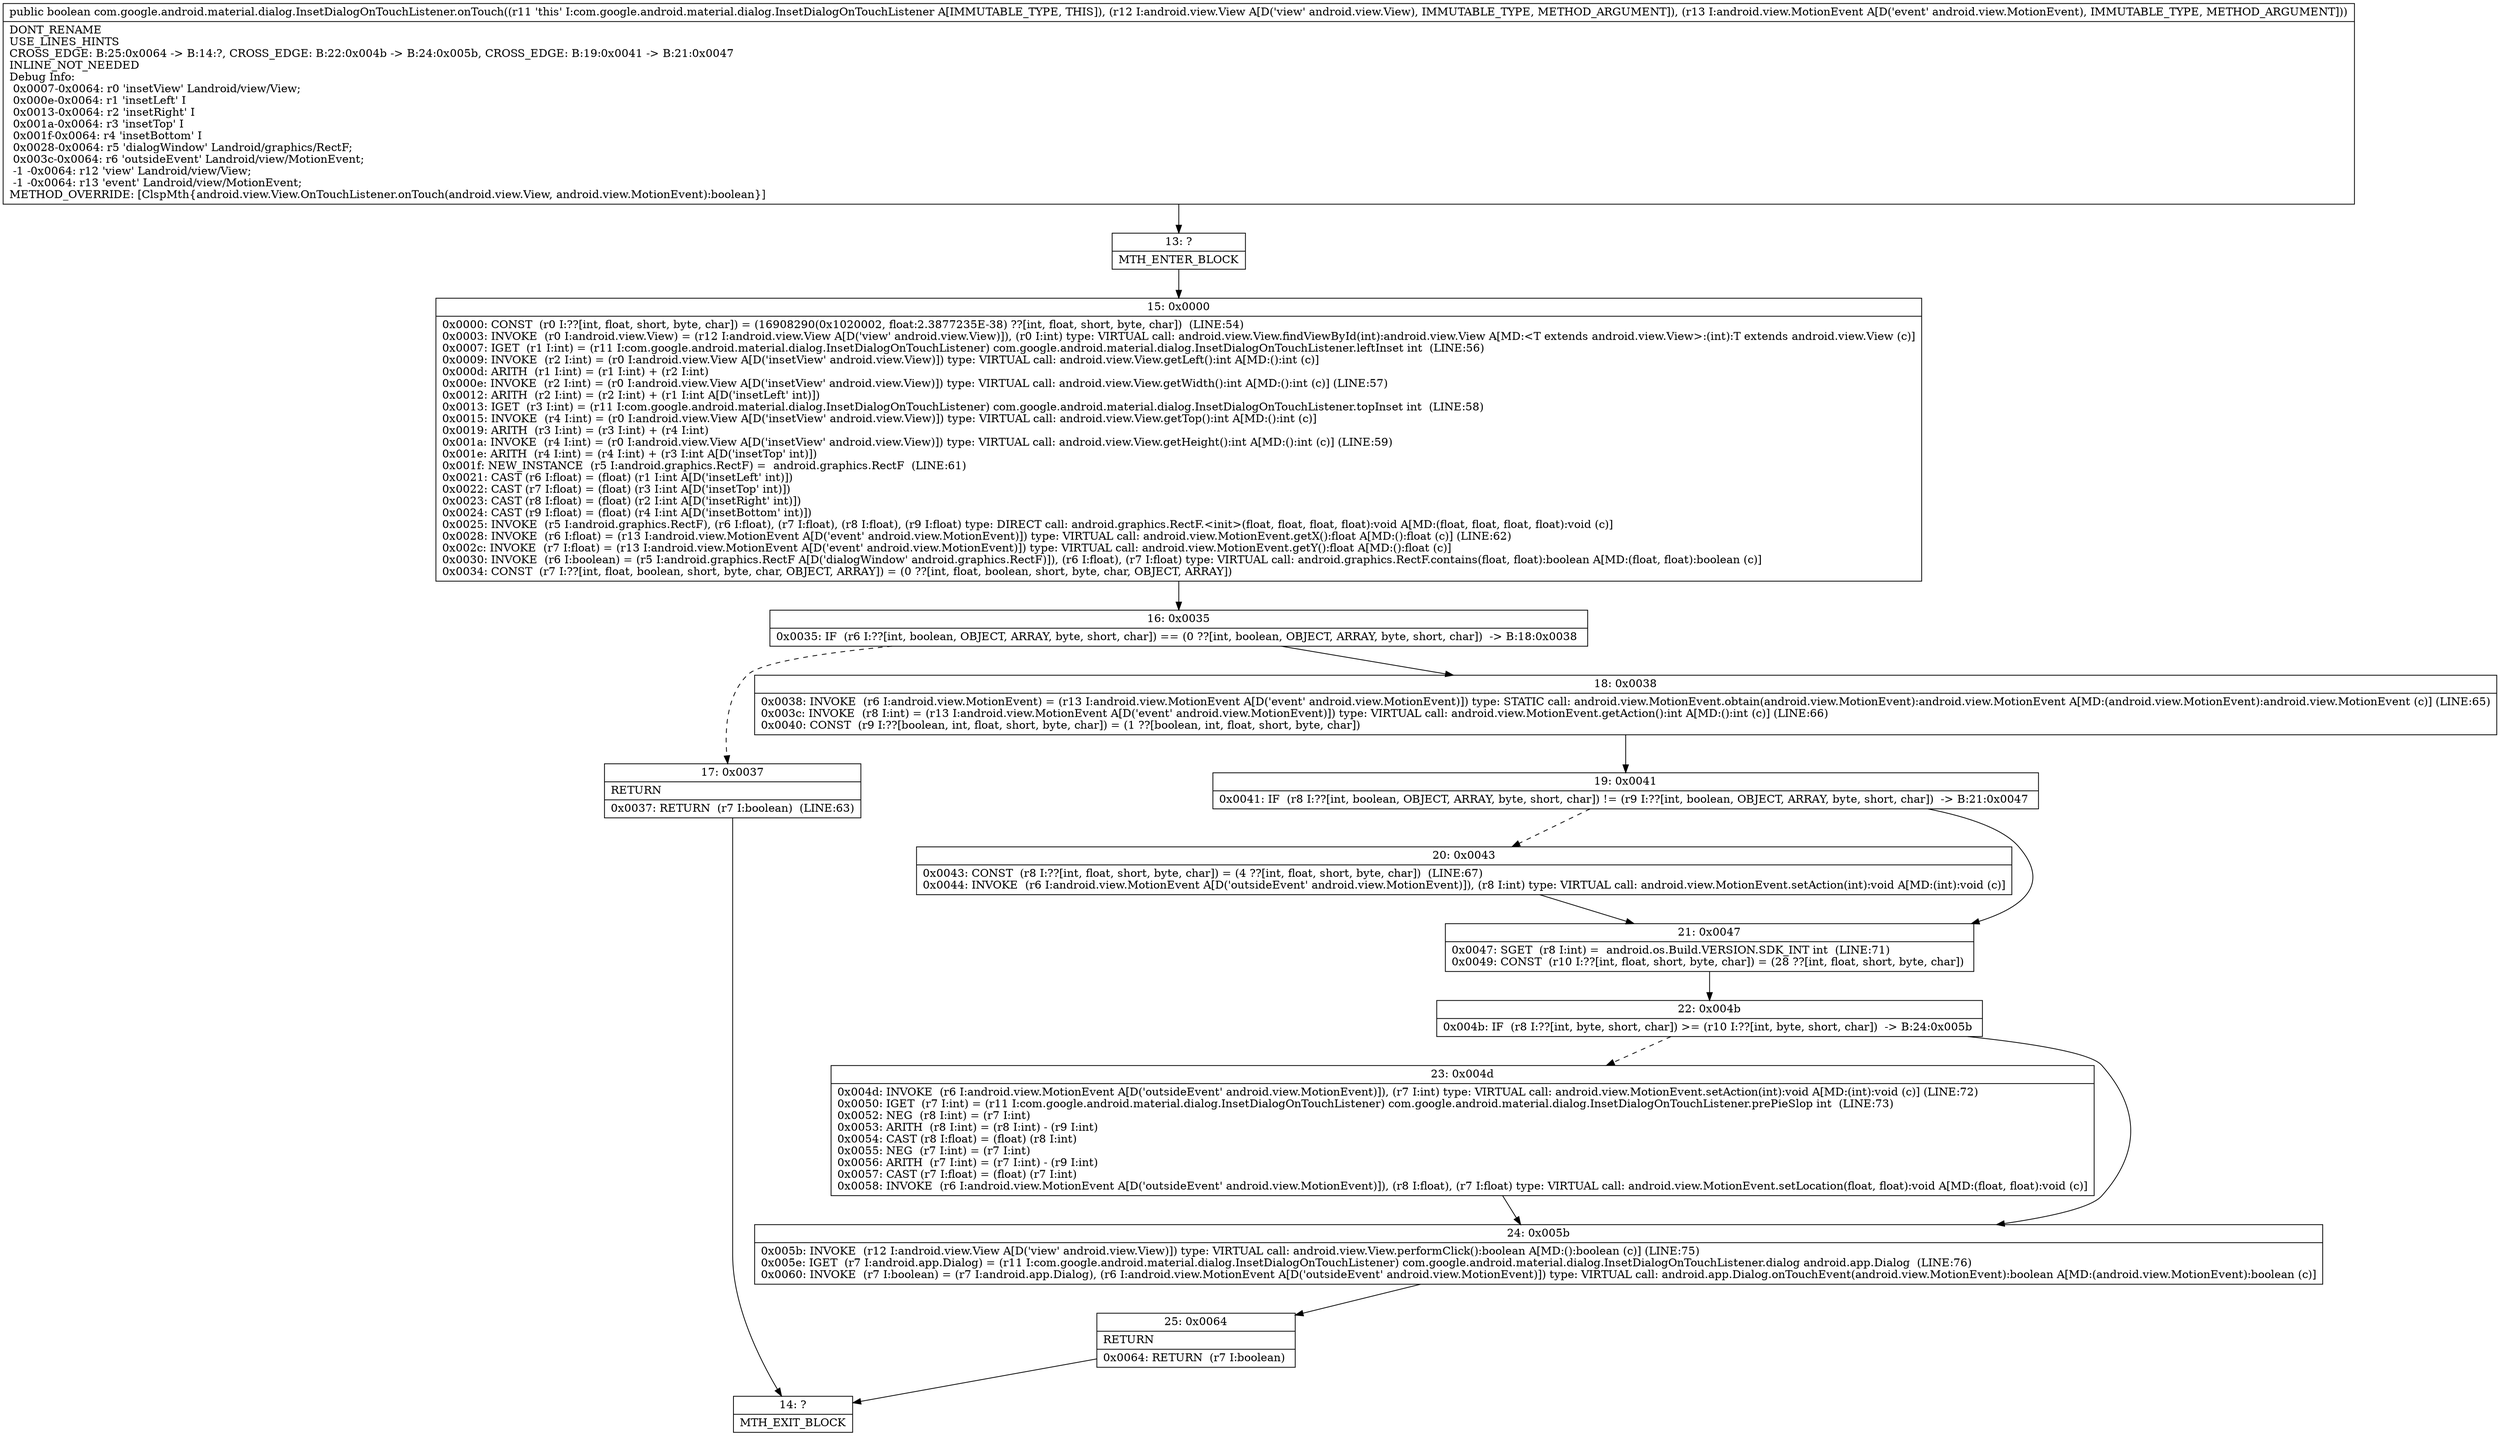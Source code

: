 digraph "CFG forcom.google.android.material.dialog.InsetDialogOnTouchListener.onTouch(Landroid\/view\/View;Landroid\/view\/MotionEvent;)Z" {
Node_13 [shape=record,label="{13\:\ ?|MTH_ENTER_BLOCK\l}"];
Node_15 [shape=record,label="{15\:\ 0x0000|0x0000: CONST  (r0 I:??[int, float, short, byte, char]) = (16908290(0x1020002, float:2.3877235E\-38) ??[int, float, short, byte, char])  (LINE:54)\l0x0003: INVOKE  (r0 I:android.view.View) = (r12 I:android.view.View A[D('view' android.view.View)]), (r0 I:int) type: VIRTUAL call: android.view.View.findViewById(int):android.view.View A[MD:\<T extends android.view.View\>:(int):T extends android.view.View (c)]\l0x0007: IGET  (r1 I:int) = (r11 I:com.google.android.material.dialog.InsetDialogOnTouchListener) com.google.android.material.dialog.InsetDialogOnTouchListener.leftInset int  (LINE:56)\l0x0009: INVOKE  (r2 I:int) = (r0 I:android.view.View A[D('insetView' android.view.View)]) type: VIRTUAL call: android.view.View.getLeft():int A[MD:():int (c)]\l0x000d: ARITH  (r1 I:int) = (r1 I:int) + (r2 I:int) \l0x000e: INVOKE  (r2 I:int) = (r0 I:android.view.View A[D('insetView' android.view.View)]) type: VIRTUAL call: android.view.View.getWidth():int A[MD:():int (c)] (LINE:57)\l0x0012: ARITH  (r2 I:int) = (r2 I:int) + (r1 I:int A[D('insetLeft' int)]) \l0x0013: IGET  (r3 I:int) = (r11 I:com.google.android.material.dialog.InsetDialogOnTouchListener) com.google.android.material.dialog.InsetDialogOnTouchListener.topInset int  (LINE:58)\l0x0015: INVOKE  (r4 I:int) = (r0 I:android.view.View A[D('insetView' android.view.View)]) type: VIRTUAL call: android.view.View.getTop():int A[MD:():int (c)]\l0x0019: ARITH  (r3 I:int) = (r3 I:int) + (r4 I:int) \l0x001a: INVOKE  (r4 I:int) = (r0 I:android.view.View A[D('insetView' android.view.View)]) type: VIRTUAL call: android.view.View.getHeight():int A[MD:():int (c)] (LINE:59)\l0x001e: ARITH  (r4 I:int) = (r4 I:int) + (r3 I:int A[D('insetTop' int)]) \l0x001f: NEW_INSTANCE  (r5 I:android.graphics.RectF) =  android.graphics.RectF  (LINE:61)\l0x0021: CAST (r6 I:float) = (float) (r1 I:int A[D('insetLeft' int)]) \l0x0022: CAST (r7 I:float) = (float) (r3 I:int A[D('insetTop' int)]) \l0x0023: CAST (r8 I:float) = (float) (r2 I:int A[D('insetRight' int)]) \l0x0024: CAST (r9 I:float) = (float) (r4 I:int A[D('insetBottom' int)]) \l0x0025: INVOKE  (r5 I:android.graphics.RectF), (r6 I:float), (r7 I:float), (r8 I:float), (r9 I:float) type: DIRECT call: android.graphics.RectF.\<init\>(float, float, float, float):void A[MD:(float, float, float, float):void (c)]\l0x0028: INVOKE  (r6 I:float) = (r13 I:android.view.MotionEvent A[D('event' android.view.MotionEvent)]) type: VIRTUAL call: android.view.MotionEvent.getX():float A[MD:():float (c)] (LINE:62)\l0x002c: INVOKE  (r7 I:float) = (r13 I:android.view.MotionEvent A[D('event' android.view.MotionEvent)]) type: VIRTUAL call: android.view.MotionEvent.getY():float A[MD:():float (c)]\l0x0030: INVOKE  (r6 I:boolean) = (r5 I:android.graphics.RectF A[D('dialogWindow' android.graphics.RectF)]), (r6 I:float), (r7 I:float) type: VIRTUAL call: android.graphics.RectF.contains(float, float):boolean A[MD:(float, float):boolean (c)]\l0x0034: CONST  (r7 I:??[int, float, boolean, short, byte, char, OBJECT, ARRAY]) = (0 ??[int, float, boolean, short, byte, char, OBJECT, ARRAY]) \l}"];
Node_16 [shape=record,label="{16\:\ 0x0035|0x0035: IF  (r6 I:??[int, boolean, OBJECT, ARRAY, byte, short, char]) == (0 ??[int, boolean, OBJECT, ARRAY, byte, short, char])  \-\> B:18:0x0038 \l}"];
Node_17 [shape=record,label="{17\:\ 0x0037|RETURN\l|0x0037: RETURN  (r7 I:boolean)  (LINE:63)\l}"];
Node_14 [shape=record,label="{14\:\ ?|MTH_EXIT_BLOCK\l}"];
Node_18 [shape=record,label="{18\:\ 0x0038|0x0038: INVOKE  (r6 I:android.view.MotionEvent) = (r13 I:android.view.MotionEvent A[D('event' android.view.MotionEvent)]) type: STATIC call: android.view.MotionEvent.obtain(android.view.MotionEvent):android.view.MotionEvent A[MD:(android.view.MotionEvent):android.view.MotionEvent (c)] (LINE:65)\l0x003c: INVOKE  (r8 I:int) = (r13 I:android.view.MotionEvent A[D('event' android.view.MotionEvent)]) type: VIRTUAL call: android.view.MotionEvent.getAction():int A[MD:():int (c)] (LINE:66)\l0x0040: CONST  (r9 I:??[boolean, int, float, short, byte, char]) = (1 ??[boolean, int, float, short, byte, char]) \l}"];
Node_19 [shape=record,label="{19\:\ 0x0041|0x0041: IF  (r8 I:??[int, boolean, OBJECT, ARRAY, byte, short, char]) != (r9 I:??[int, boolean, OBJECT, ARRAY, byte, short, char])  \-\> B:21:0x0047 \l}"];
Node_20 [shape=record,label="{20\:\ 0x0043|0x0043: CONST  (r8 I:??[int, float, short, byte, char]) = (4 ??[int, float, short, byte, char])  (LINE:67)\l0x0044: INVOKE  (r6 I:android.view.MotionEvent A[D('outsideEvent' android.view.MotionEvent)]), (r8 I:int) type: VIRTUAL call: android.view.MotionEvent.setAction(int):void A[MD:(int):void (c)]\l}"];
Node_21 [shape=record,label="{21\:\ 0x0047|0x0047: SGET  (r8 I:int) =  android.os.Build.VERSION.SDK_INT int  (LINE:71)\l0x0049: CONST  (r10 I:??[int, float, short, byte, char]) = (28 ??[int, float, short, byte, char]) \l}"];
Node_22 [shape=record,label="{22\:\ 0x004b|0x004b: IF  (r8 I:??[int, byte, short, char]) \>= (r10 I:??[int, byte, short, char])  \-\> B:24:0x005b \l}"];
Node_23 [shape=record,label="{23\:\ 0x004d|0x004d: INVOKE  (r6 I:android.view.MotionEvent A[D('outsideEvent' android.view.MotionEvent)]), (r7 I:int) type: VIRTUAL call: android.view.MotionEvent.setAction(int):void A[MD:(int):void (c)] (LINE:72)\l0x0050: IGET  (r7 I:int) = (r11 I:com.google.android.material.dialog.InsetDialogOnTouchListener) com.google.android.material.dialog.InsetDialogOnTouchListener.prePieSlop int  (LINE:73)\l0x0052: NEG  (r8 I:int) = (r7 I:int) \l0x0053: ARITH  (r8 I:int) = (r8 I:int) \- (r9 I:int) \l0x0054: CAST (r8 I:float) = (float) (r8 I:int) \l0x0055: NEG  (r7 I:int) = (r7 I:int) \l0x0056: ARITH  (r7 I:int) = (r7 I:int) \- (r9 I:int) \l0x0057: CAST (r7 I:float) = (float) (r7 I:int) \l0x0058: INVOKE  (r6 I:android.view.MotionEvent A[D('outsideEvent' android.view.MotionEvent)]), (r8 I:float), (r7 I:float) type: VIRTUAL call: android.view.MotionEvent.setLocation(float, float):void A[MD:(float, float):void (c)]\l}"];
Node_24 [shape=record,label="{24\:\ 0x005b|0x005b: INVOKE  (r12 I:android.view.View A[D('view' android.view.View)]) type: VIRTUAL call: android.view.View.performClick():boolean A[MD:():boolean (c)] (LINE:75)\l0x005e: IGET  (r7 I:android.app.Dialog) = (r11 I:com.google.android.material.dialog.InsetDialogOnTouchListener) com.google.android.material.dialog.InsetDialogOnTouchListener.dialog android.app.Dialog  (LINE:76)\l0x0060: INVOKE  (r7 I:boolean) = (r7 I:android.app.Dialog), (r6 I:android.view.MotionEvent A[D('outsideEvent' android.view.MotionEvent)]) type: VIRTUAL call: android.app.Dialog.onTouchEvent(android.view.MotionEvent):boolean A[MD:(android.view.MotionEvent):boolean (c)]\l}"];
Node_25 [shape=record,label="{25\:\ 0x0064|RETURN\l|0x0064: RETURN  (r7 I:boolean) \l}"];
MethodNode[shape=record,label="{public boolean com.google.android.material.dialog.InsetDialogOnTouchListener.onTouch((r11 'this' I:com.google.android.material.dialog.InsetDialogOnTouchListener A[IMMUTABLE_TYPE, THIS]), (r12 I:android.view.View A[D('view' android.view.View), IMMUTABLE_TYPE, METHOD_ARGUMENT]), (r13 I:android.view.MotionEvent A[D('event' android.view.MotionEvent), IMMUTABLE_TYPE, METHOD_ARGUMENT]))  | DONT_RENAME\lUSE_LINES_HINTS\lCROSS_EDGE: B:25:0x0064 \-\> B:14:?, CROSS_EDGE: B:22:0x004b \-\> B:24:0x005b, CROSS_EDGE: B:19:0x0041 \-\> B:21:0x0047\lINLINE_NOT_NEEDED\lDebug Info:\l  0x0007\-0x0064: r0 'insetView' Landroid\/view\/View;\l  0x000e\-0x0064: r1 'insetLeft' I\l  0x0013\-0x0064: r2 'insetRight' I\l  0x001a\-0x0064: r3 'insetTop' I\l  0x001f\-0x0064: r4 'insetBottom' I\l  0x0028\-0x0064: r5 'dialogWindow' Landroid\/graphics\/RectF;\l  0x003c\-0x0064: r6 'outsideEvent' Landroid\/view\/MotionEvent;\l  \-1 \-0x0064: r12 'view' Landroid\/view\/View;\l  \-1 \-0x0064: r13 'event' Landroid\/view\/MotionEvent;\lMETHOD_OVERRIDE: [ClspMth\{android.view.View.OnTouchListener.onTouch(android.view.View, android.view.MotionEvent):boolean\}]\l}"];
MethodNode -> Node_13;Node_13 -> Node_15;
Node_15 -> Node_16;
Node_16 -> Node_17[style=dashed];
Node_16 -> Node_18;
Node_17 -> Node_14;
Node_18 -> Node_19;
Node_19 -> Node_20[style=dashed];
Node_19 -> Node_21;
Node_20 -> Node_21;
Node_21 -> Node_22;
Node_22 -> Node_23[style=dashed];
Node_22 -> Node_24;
Node_23 -> Node_24;
Node_24 -> Node_25;
Node_25 -> Node_14;
}

